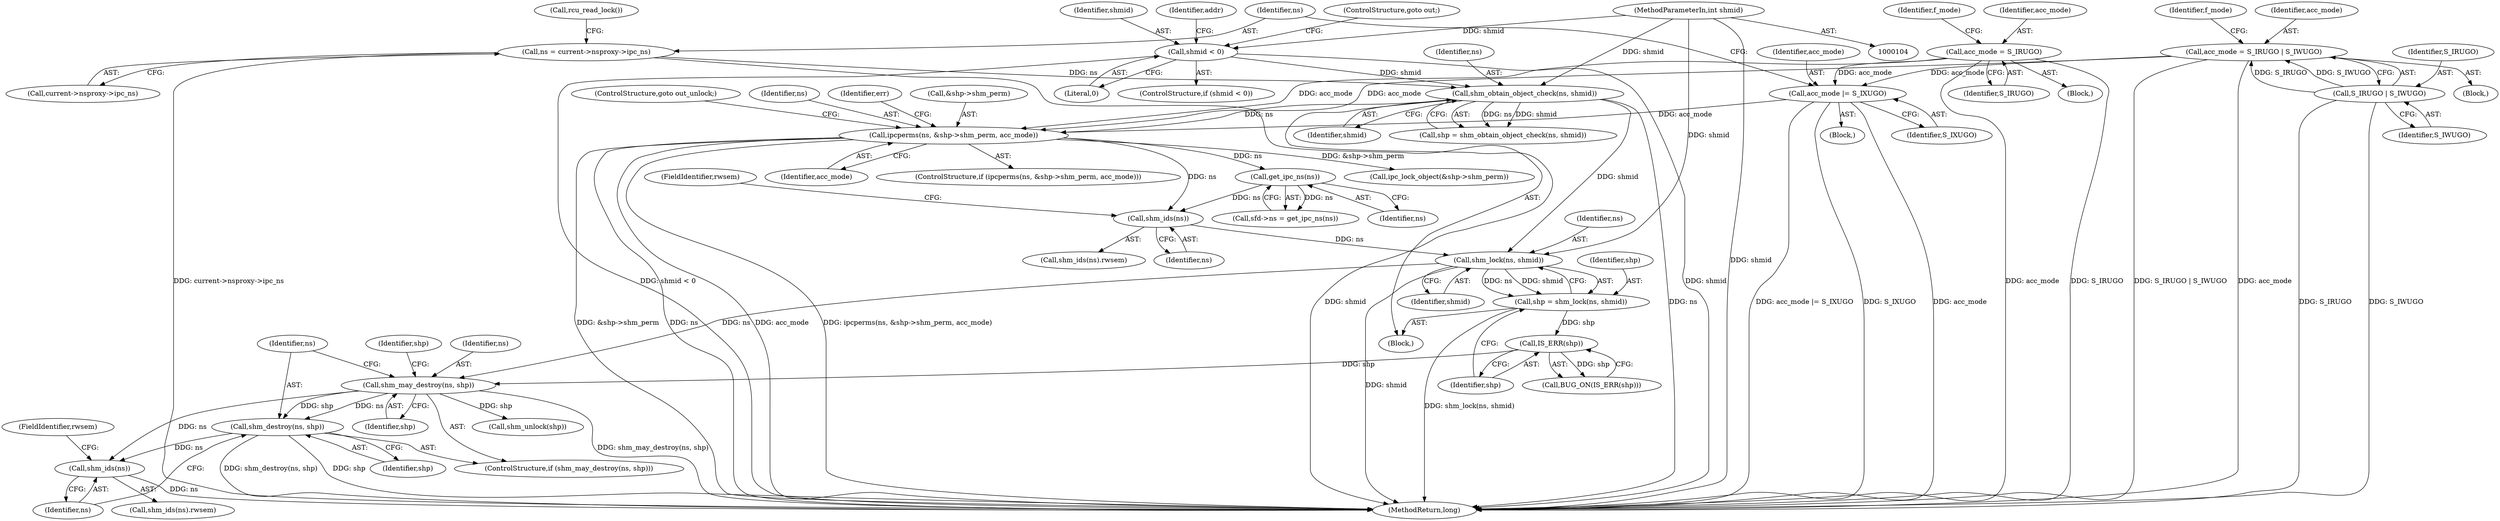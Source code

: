 digraph "0_linux_a399b29dfbaaaf91162b2dc5a5875dd51bbfa2a1_0@pointer" {
"1000533" [label="(Call,shm_destroy(ns, shp))"];
"1000530" [label="(Call,shm_may_destroy(ns, shp))"];
"1000519" [label="(Call,shm_lock(ns, shmid))"];
"1000514" [label="(Call,shm_ids(ns))"];
"1000393" [label="(Call,get_ipc_ns(ns))"];
"1000251" [label="(Call,ipcperms(ns, &shp->shm_perm, acc_mode))"];
"1000234" [label="(Call,shm_obtain_object_check(ns, shmid))"];
"1000224" [label="(Call,ns = current->nsproxy->ipc_ns)"];
"1000132" [label="(Call,shmid < 0)"];
"1000105" [label="(MethodParameterIn,int shmid)"];
"1000190" [label="(Call,acc_mode = S_IRUGO)"];
"1000221" [label="(Call,acc_mode |= S_IXUGO)"];
"1000203" [label="(Call,acc_mode = S_IRUGO | S_IWUGO)"];
"1000205" [label="(Call,S_IRUGO | S_IWUGO)"];
"1000523" [label="(Call,IS_ERR(shp))"];
"1000517" [label="(Call,shp = shm_lock(ns, shmid))"];
"1000542" [label="(Call,shm_ids(ns))"];
"1000251" [label="(Call,ipcperms(ns, &shp->shm_perm, acc_mode))"];
"1000258" [label="(ControlStructure,goto out_unlock;)"];
"1000393" [label="(Call,get_ipc_ns(ns))"];
"1000133" [label="(Identifier,shmid)"];
"1000516" [label="(FieldIdentifier,rwsem)"];
"1000552" [label="(MethodReturn,long)"];
"1000110" [label="(Block,)"];
"1000236" [label="(Identifier,shmid)"];
"1000522" [label="(Call,BUG_ON(IS_ERR(shp)))"];
"1000537" [label="(Call,shm_unlock(shp))"];
"1000203" [label="(Call,acc_mode = S_IRUGO | S_IWUGO)"];
"1000252" [label="(Identifier,ns)"];
"1000521" [label="(Identifier,shmid)"];
"1000190" [label="(Call,acc_mode = S_IRUGO)"];
"1000524" [label="(Identifier,shp)"];
"1000231" [label="(Call,rcu_read_lock())"];
"1000139" [label="(Identifier,addr)"];
"1000223" [label="(Identifier,S_IXUGO)"];
"1000192" [label="(Identifier,S_IRUGO)"];
"1000260" [label="(Identifier,err)"];
"1000515" [label="(Identifier,ns)"];
"1000389" [label="(Call,sfd->ns = get_ipc_ns(ns))"];
"1000532" [label="(Identifier,shp)"];
"1000394" [label="(Identifier,ns)"];
"1000541" [label="(Call,shm_ids(ns).rwsem)"];
"1000533" [label="(Call,shm_destroy(ns, shp))"];
"1000517" [label="(Call,shp = shm_lock(ns, shmid))"];
"1000217" [label="(Block,)"];
"1000204" [label="(Identifier,acc_mode)"];
"1000514" [label="(Call,shm_ids(ns))"];
"1000535" [label="(Identifier,shp)"];
"1000224" [label="(Call,ns = current->nsproxy->ipc_ns)"];
"1000268" [label="(Call,ipc_lock_object(&shp->shm_perm))"];
"1000135" [label="(ControlStructure,goto out;)"];
"1000132" [label="(Call,shmid < 0)"];
"1000523" [label="(Call,IS_ERR(shp))"];
"1000530" [label="(Call,shm_may_destroy(ns, shp))"];
"1000257" [label="(Identifier,acc_mode)"];
"1000197" [label="(Block,)"];
"1000544" [label="(FieldIdentifier,rwsem)"];
"1000250" [label="(ControlStructure,if (ipcperms(ns, &shp->shm_perm, acc_mode)))"];
"1000520" [label="(Identifier,ns)"];
"1000235" [label="(Identifier,ns)"];
"1000186" [label="(Block,)"];
"1000534" [label="(Identifier,ns)"];
"1000542" [label="(Call,shm_ids(ns))"];
"1000513" [label="(Call,shm_ids(ns).rwsem)"];
"1000222" [label="(Identifier,acc_mode)"];
"1000543" [label="(Identifier,ns)"];
"1000253" [label="(Call,&shp->shm_perm)"];
"1000225" [label="(Identifier,ns)"];
"1000131" [label="(ControlStructure,if (shmid < 0))"];
"1000221" [label="(Call,acc_mode |= S_IXUGO)"];
"1000234" [label="(Call,shm_obtain_object_check(ns, shmid))"];
"1000191" [label="(Identifier,acc_mode)"];
"1000518" [label="(Identifier,shp)"];
"1000209" [label="(Identifier,f_mode)"];
"1000207" [label="(Identifier,S_IWUGO)"];
"1000206" [label="(Identifier,S_IRUGO)"];
"1000205" [label="(Call,S_IRUGO | S_IWUGO)"];
"1000226" [label="(Call,current->nsproxy->ipc_ns)"];
"1000519" [label="(Call,shm_lock(ns, shmid))"];
"1000232" [label="(Call,shp = shm_obtain_object_check(ns, shmid))"];
"1000134" [label="(Literal,0)"];
"1000105" [label="(MethodParameterIn,int shmid)"];
"1000194" [label="(Identifier,f_mode)"];
"1000529" [label="(ControlStructure,if (shm_may_destroy(ns, shp)))"];
"1000538" [label="(Identifier,shp)"];
"1000531" [label="(Identifier,ns)"];
"1000533" -> "1000529"  [label="AST: "];
"1000533" -> "1000535"  [label="CFG: "];
"1000534" -> "1000533"  [label="AST: "];
"1000535" -> "1000533"  [label="AST: "];
"1000543" -> "1000533"  [label="CFG: "];
"1000533" -> "1000552"  [label="DDG: shm_destroy(ns, shp)"];
"1000533" -> "1000552"  [label="DDG: shp"];
"1000530" -> "1000533"  [label="DDG: ns"];
"1000530" -> "1000533"  [label="DDG: shp"];
"1000533" -> "1000542"  [label="DDG: ns"];
"1000530" -> "1000529"  [label="AST: "];
"1000530" -> "1000532"  [label="CFG: "];
"1000531" -> "1000530"  [label="AST: "];
"1000532" -> "1000530"  [label="AST: "];
"1000534" -> "1000530"  [label="CFG: "];
"1000538" -> "1000530"  [label="CFG: "];
"1000530" -> "1000552"  [label="DDG: shm_may_destroy(ns, shp)"];
"1000519" -> "1000530"  [label="DDG: ns"];
"1000523" -> "1000530"  [label="DDG: shp"];
"1000530" -> "1000537"  [label="DDG: shp"];
"1000530" -> "1000542"  [label="DDG: ns"];
"1000519" -> "1000517"  [label="AST: "];
"1000519" -> "1000521"  [label="CFG: "];
"1000520" -> "1000519"  [label="AST: "];
"1000521" -> "1000519"  [label="AST: "];
"1000517" -> "1000519"  [label="CFG: "];
"1000519" -> "1000552"  [label="DDG: shmid"];
"1000519" -> "1000517"  [label="DDG: ns"];
"1000519" -> "1000517"  [label="DDG: shmid"];
"1000514" -> "1000519"  [label="DDG: ns"];
"1000234" -> "1000519"  [label="DDG: shmid"];
"1000105" -> "1000519"  [label="DDG: shmid"];
"1000514" -> "1000513"  [label="AST: "];
"1000514" -> "1000515"  [label="CFG: "];
"1000515" -> "1000514"  [label="AST: "];
"1000516" -> "1000514"  [label="CFG: "];
"1000393" -> "1000514"  [label="DDG: ns"];
"1000251" -> "1000514"  [label="DDG: ns"];
"1000393" -> "1000389"  [label="AST: "];
"1000393" -> "1000394"  [label="CFG: "];
"1000394" -> "1000393"  [label="AST: "];
"1000389" -> "1000393"  [label="CFG: "];
"1000393" -> "1000389"  [label="DDG: ns"];
"1000251" -> "1000393"  [label="DDG: ns"];
"1000251" -> "1000250"  [label="AST: "];
"1000251" -> "1000257"  [label="CFG: "];
"1000252" -> "1000251"  [label="AST: "];
"1000253" -> "1000251"  [label="AST: "];
"1000257" -> "1000251"  [label="AST: "];
"1000258" -> "1000251"  [label="CFG: "];
"1000260" -> "1000251"  [label="CFG: "];
"1000251" -> "1000552"  [label="DDG: ipcperms(ns, &shp->shm_perm, acc_mode)"];
"1000251" -> "1000552"  [label="DDG: &shp->shm_perm"];
"1000251" -> "1000552"  [label="DDG: ns"];
"1000251" -> "1000552"  [label="DDG: acc_mode"];
"1000234" -> "1000251"  [label="DDG: ns"];
"1000190" -> "1000251"  [label="DDG: acc_mode"];
"1000221" -> "1000251"  [label="DDG: acc_mode"];
"1000203" -> "1000251"  [label="DDG: acc_mode"];
"1000251" -> "1000268"  [label="DDG: &shp->shm_perm"];
"1000234" -> "1000232"  [label="AST: "];
"1000234" -> "1000236"  [label="CFG: "];
"1000235" -> "1000234"  [label="AST: "];
"1000236" -> "1000234"  [label="AST: "];
"1000232" -> "1000234"  [label="CFG: "];
"1000234" -> "1000552"  [label="DDG: shmid"];
"1000234" -> "1000552"  [label="DDG: ns"];
"1000234" -> "1000232"  [label="DDG: ns"];
"1000234" -> "1000232"  [label="DDG: shmid"];
"1000224" -> "1000234"  [label="DDG: ns"];
"1000132" -> "1000234"  [label="DDG: shmid"];
"1000105" -> "1000234"  [label="DDG: shmid"];
"1000224" -> "1000110"  [label="AST: "];
"1000224" -> "1000226"  [label="CFG: "];
"1000225" -> "1000224"  [label="AST: "];
"1000226" -> "1000224"  [label="AST: "];
"1000231" -> "1000224"  [label="CFG: "];
"1000224" -> "1000552"  [label="DDG: current->nsproxy->ipc_ns"];
"1000132" -> "1000131"  [label="AST: "];
"1000132" -> "1000134"  [label="CFG: "];
"1000133" -> "1000132"  [label="AST: "];
"1000134" -> "1000132"  [label="AST: "];
"1000135" -> "1000132"  [label="CFG: "];
"1000139" -> "1000132"  [label="CFG: "];
"1000132" -> "1000552"  [label="DDG: shmid < 0"];
"1000132" -> "1000552"  [label="DDG: shmid"];
"1000105" -> "1000132"  [label="DDG: shmid"];
"1000105" -> "1000104"  [label="AST: "];
"1000105" -> "1000552"  [label="DDG: shmid"];
"1000190" -> "1000186"  [label="AST: "];
"1000190" -> "1000192"  [label="CFG: "];
"1000191" -> "1000190"  [label="AST: "];
"1000192" -> "1000190"  [label="AST: "];
"1000194" -> "1000190"  [label="CFG: "];
"1000190" -> "1000552"  [label="DDG: acc_mode"];
"1000190" -> "1000552"  [label="DDG: S_IRUGO"];
"1000190" -> "1000221"  [label="DDG: acc_mode"];
"1000221" -> "1000217"  [label="AST: "];
"1000221" -> "1000223"  [label="CFG: "];
"1000222" -> "1000221"  [label="AST: "];
"1000223" -> "1000221"  [label="AST: "];
"1000225" -> "1000221"  [label="CFG: "];
"1000221" -> "1000552"  [label="DDG: acc_mode |= S_IXUGO"];
"1000221" -> "1000552"  [label="DDG: S_IXUGO"];
"1000221" -> "1000552"  [label="DDG: acc_mode"];
"1000203" -> "1000221"  [label="DDG: acc_mode"];
"1000203" -> "1000197"  [label="AST: "];
"1000203" -> "1000205"  [label="CFG: "];
"1000204" -> "1000203"  [label="AST: "];
"1000205" -> "1000203"  [label="AST: "];
"1000209" -> "1000203"  [label="CFG: "];
"1000203" -> "1000552"  [label="DDG: S_IRUGO | S_IWUGO"];
"1000203" -> "1000552"  [label="DDG: acc_mode"];
"1000205" -> "1000203"  [label="DDG: S_IRUGO"];
"1000205" -> "1000203"  [label="DDG: S_IWUGO"];
"1000205" -> "1000207"  [label="CFG: "];
"1000206" -> "1000205"  [label="AST: "];
"1000207" -> "1000205"  [label="AST: "];
"1000205" -> "1000552"  [label="DDG: S_IRUGO"];
"1000205" -> "1000552"  [label="DDG: S_IWUGO"];
"1000523" -> "1000522"  [label="AST: "];
"1000523" -> "1000524"  [label="CFG: "];
"1000524" -> "1000523"  [label="AST: "];
"1000522" -> "1000523"  [label="CFG: "];
"1000523" -> "1000522"  [label="DDG: shp"];
"1000517" -> "1000523"  [label="DDG: shp"];
"1000517" -> "1000110"  [label="AST: "];
"1000518" -> "1000517"  [label="AST: "];
"1000524" -> "1000517"  [label="CFG: "];
"1000517" -> "1000552"  [label="DDG: shm_lock(ns, shmid)"];
"1000542" -> "1000541"  [label="AST: "];
"1000542" -> "1000543"  [label="CFG: "];
"1000543" -> "1000542"  [label="AST: "];
"1000544" -> "1000542"  [label="CFG: "];
"1000542" -> "1000552"  [label="DDG: ns"];
}

